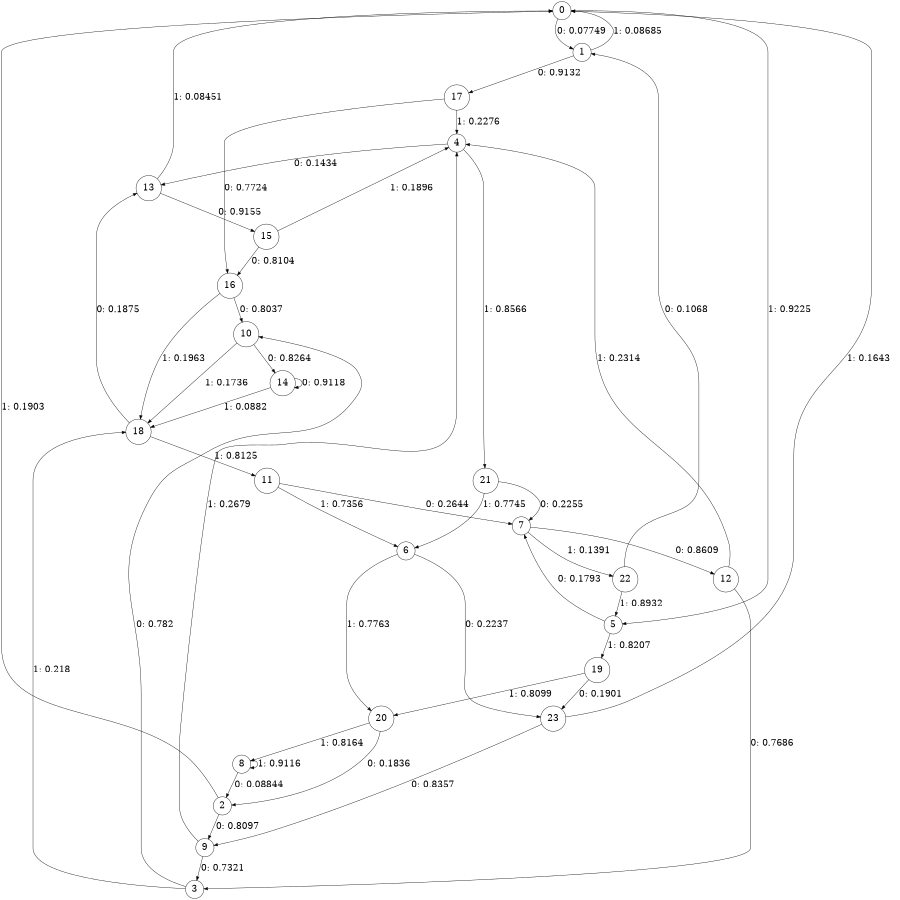 digraph "phase1face.txt" {
size = "6,8.5";
ratio = "fill";
node [shape = circle];
node [fontsize = 24];
edge [fontsize = 24];
0 -> 1 [label = "0: 0.07749  "];
0 -> 5 [label = "1: 0.9225   "];
1 -> 17 [label = "0: 0.9132   "];
1 -> 0 [label = "1: 0.08685  "];
2 -> 9 [label = "0: 0.8097   "];
2 -> 0 [label = "1: 0.1903   "];
3 -> 10 [label = "0: 0.782    "];
3 -> 18 [label = "1: 0.218    "];
4 -> 13 [label = "0: 0.1434   "];
4 -> 21 [label = "1: 0.8566   "];
5 -> 7 [label = "0: 0.1793   "];
5 -> 19 [label = "1: 0.8207   "];
6 -> 23 [label = "0: 0.2237   "];
6 -> 20 [label = "1: 0.7763   "];
7 -> 12 [label = "0: 0.8609   "];
7 -> 22 [label = "1: 0.1391   "];
8 -> 2 [label = "0: 0.08844  "];
8 -> 8 [label = "1: 0.9116   "];
9 -> 3 [label = "0: 0.7321   "];
9 -> 4 [label = "1: 0.2679   "];
10 -> 14 [label = "0: 0.8264   "];
10 -> 18 [label = "1: 0.1736   "];
11 -> 7 [label = "0: 0.2644   "];
11 -> 6 [label = "1: 0.7356   "];
12 -> 3 [label = "0: 0.7686   "];
12 -> 4 [label = "1: 0.2314   "];
13 -> 15 [label = "0: 0.9155   "];
13 -> 0 [label = "1: 0.08451  "];
14 -> 14 [label = "0: 0.9118   "];
14 -> 18 [label = "1: 0.0882   "];
15 -> 16 [label = "0: 0.8104   "];
15 -> 4 [label = "1: 0.1896   "];
16 -> 10 [label = "0: 0.8037   "];
16 -> 18 [label = "1: 0.1963   "];
17 -> 16 [label = "0: 0.7724   "];
17 -> 4 [label = "1: 0.2276   "];
18 -> 13 [label = "0: 0.1875   "];
18 -> 11 [label = "1: 0.8125   "];
19 -> 23 [label = "0: 0.1901   "];
19 -> 20 [label = "1: 0.8099   "];
20 -> 2 [label = "0: 0.1836   "];
20 -> 8 [label = "1: 0.8164   "];
21 -> 7 [label = "0: 0.2255   "];
21 -> 6 [label = "1: 0.7745   "];
22 -> 1 [label = "0: 0.1068   "];
22 -> 5 [label = "1: 0.8932   "];
23 -> 9 [label = "0: 0.8357   "];
23 -> 0 [label = "1: 0.1643   "];
}